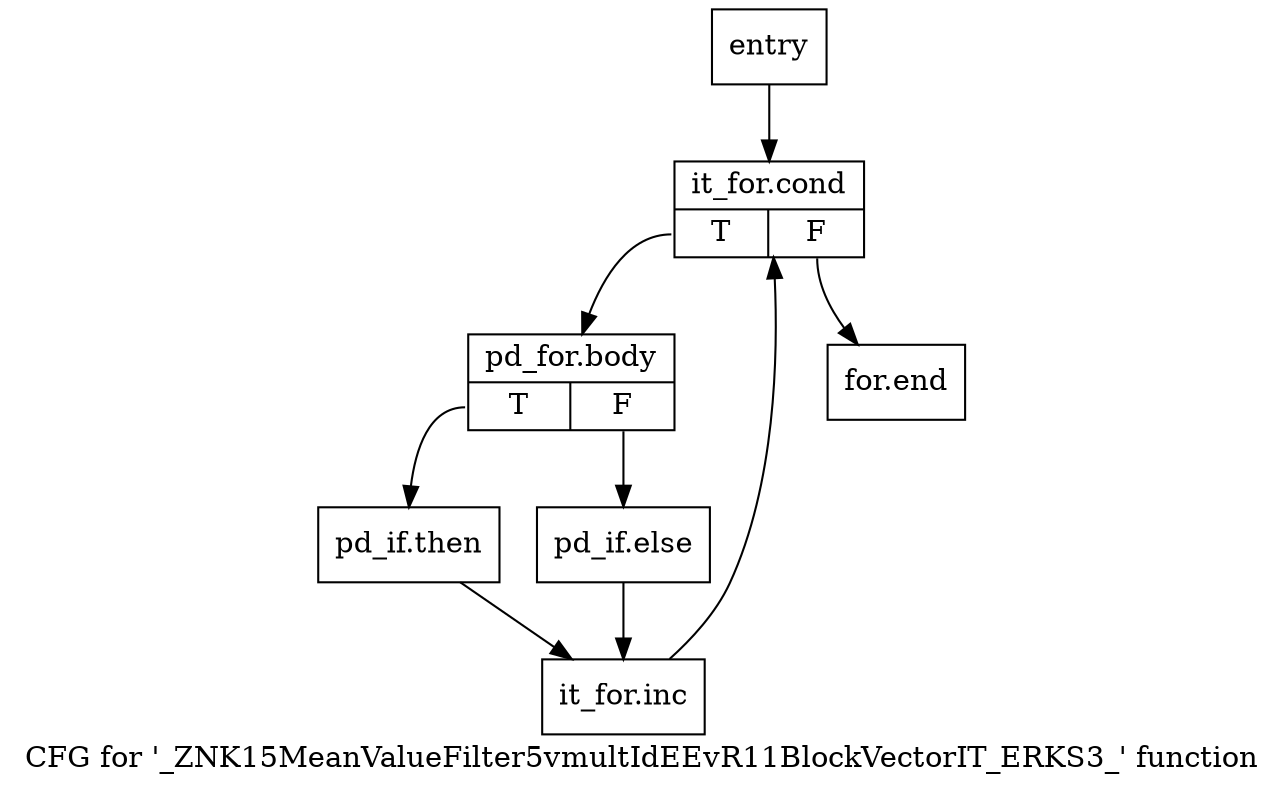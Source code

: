 digraph "CFG for '_ZNK15MeanValueFilter5vmultIdEEvR11BlockVectorIT_ERKS3_' function" {
	label="CFG for '_ZNK15MeanValueFilter5vmultIdEEvR11BlockVectorIT_ERKS3_' function";

	Node0x5581900 [shape=record,label="{entry}"];
	Node0x5581900 -> Node0x5581950;
	Node0x5581950 [shape=record,label="{it_for.cond|{<s0>T|<s1>F}}"];
	Node0x5581950:s0 -> Node0x55819a0;
	Node0x5581950:s1 -> Node0x5581ae0;
	Node0x55819a0 [shape=record,label="{pd_for.body|{<s0>T|<s1>F}}"];
	Node0x55819a0:s0 -> Node0x55819f0;
	Node0x55819a0:s1 -> Node0x5581a40;
	Node0x55819f0 [shape=record,label="{pd_if.then}"];
	Node0x55819f0 -> Node0x5581a90;
	Node0x5581a40 [shape=record,label="{pd_if.else}"];
	Node0x5581a40 -> Node0x5581a90;
	Node0x5581a90 [shape=record,label="{it_for.inc}"];
	Node0x5581a90 -> Node0x5581950;
	Node0x5581ae0 [shape=record,label="{for.end}"];
}
